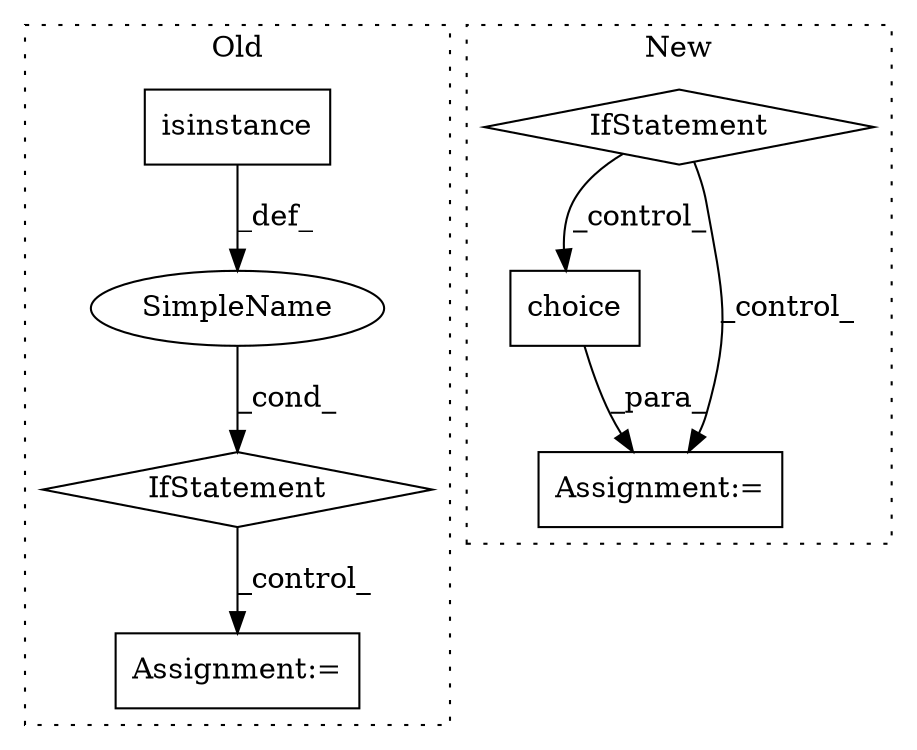 digraph G {
subgraph cluster0 {
1 [label="IfStatement" a="25" s="15186,15216" l="4,2" shape="diamond"];
4 [label="Assignment:=" a="7" s="15248" l="1" shape="box"];
6 [label="isinstance" a="32" s="15190,15215" l="11,1" shape="box"];
7 [label="SimpleName" a="42" s="" l="" shape="ellipse"];
label = "Old";
style="dotted";
}
subgraph cluster1 {
2 [label="choice" a="32" s="15238,15264" l="7,1" shape="box"];
3 [label="IfStatement" a="25" s="15170,15210" l="12,2" shape="diamond"];
5 [label="Assignment:=" a="7" s="15230" l="1" shape="box"];
label = "New";
style="dotted";
}
1 -> 4 [label="_control_"];
2 -> 5 [label="_para_"];
3 -> 2 [label="_control_"];
3 -> 5 [label="_control_"];
6 -> 7 [label="_def_"];
7 -> 1 [label="_cond_"];
}